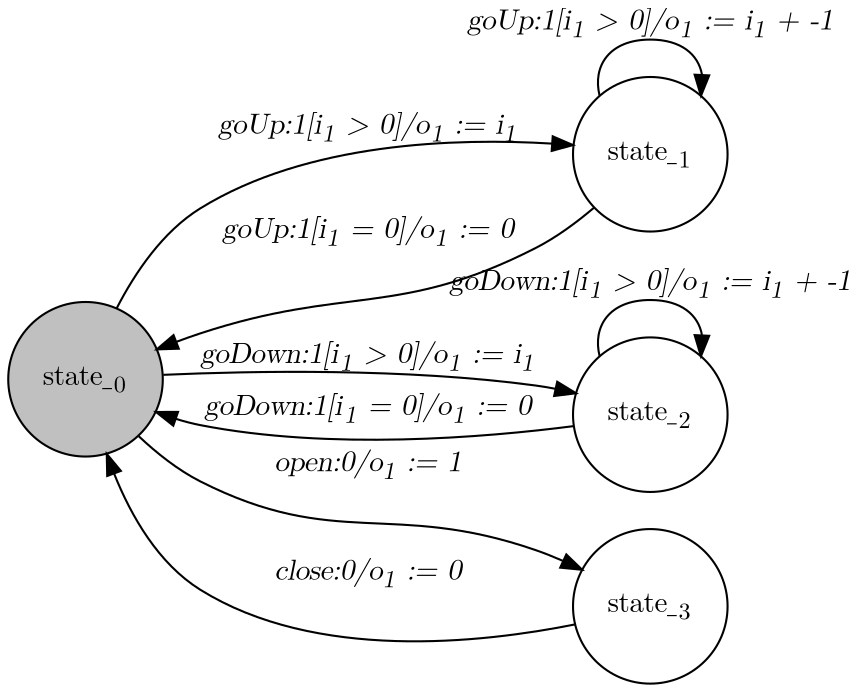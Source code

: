 digraph Lift{
   graph [rankdir="LR", fontname="Latin Modern Math"];
   node [color="black", fillcolor="white", shape="circle", style="filled", fontname="Latin Modern Math"];
   edge [fontname="Latin Modern Math"];

   State_0[fillcolor="gray", label=<state_<sub>0</sub>>];
   State_1[label=<state_<sub>1</sub>>];
   State_2[label=<state_<sub>2</sub>>];
   State_3[label=<state_<sub>3</sub>>];

   State_0->State_1[label=<<i>goUp:1&#91;i<sub>1</sub> &gt; 0&#93;/o<sub>1</sub> := i<sub>1</sub></i>>];
   State_1->State_1[label=<<i>goUp:1&#91;i<sub>1</sub> &gt; 0&#93;/o<sub>1</sub> := i<sub>1</sub> + -1</i>>];
   State_1->State_0[label=<<i>goUp:1&#91;i<sub>1</sub> = 0&#93;/o<sub>1</sub> := 0</i>>];
   State_0->State_2[label=<<i>goDown:1&#91;i<sub>1</sub> &gt; 0&#93;/o<sub>1</sub> := i<sub>1</sub></i>>];
   State_2->State_2[label=<<i>goDown:1&#91;i<sub>1</sub> &gt; 0&#93;/o<sub>1</sub> := i<sub>1</sub> + -1</i>>];
   State_2->State_0[label=<<i>goDown:1&#91;i<sub>1</sub> = 0&#93;/o<sub>1</sub> := 0</i>>];
   State_0->State_3[label=<<i>open:0/o<sub>1</sub> := 1</i>>];
   State_3->State_0[label=<<i>close:0/o<sub>1</sub> := 0</i>>];
}
